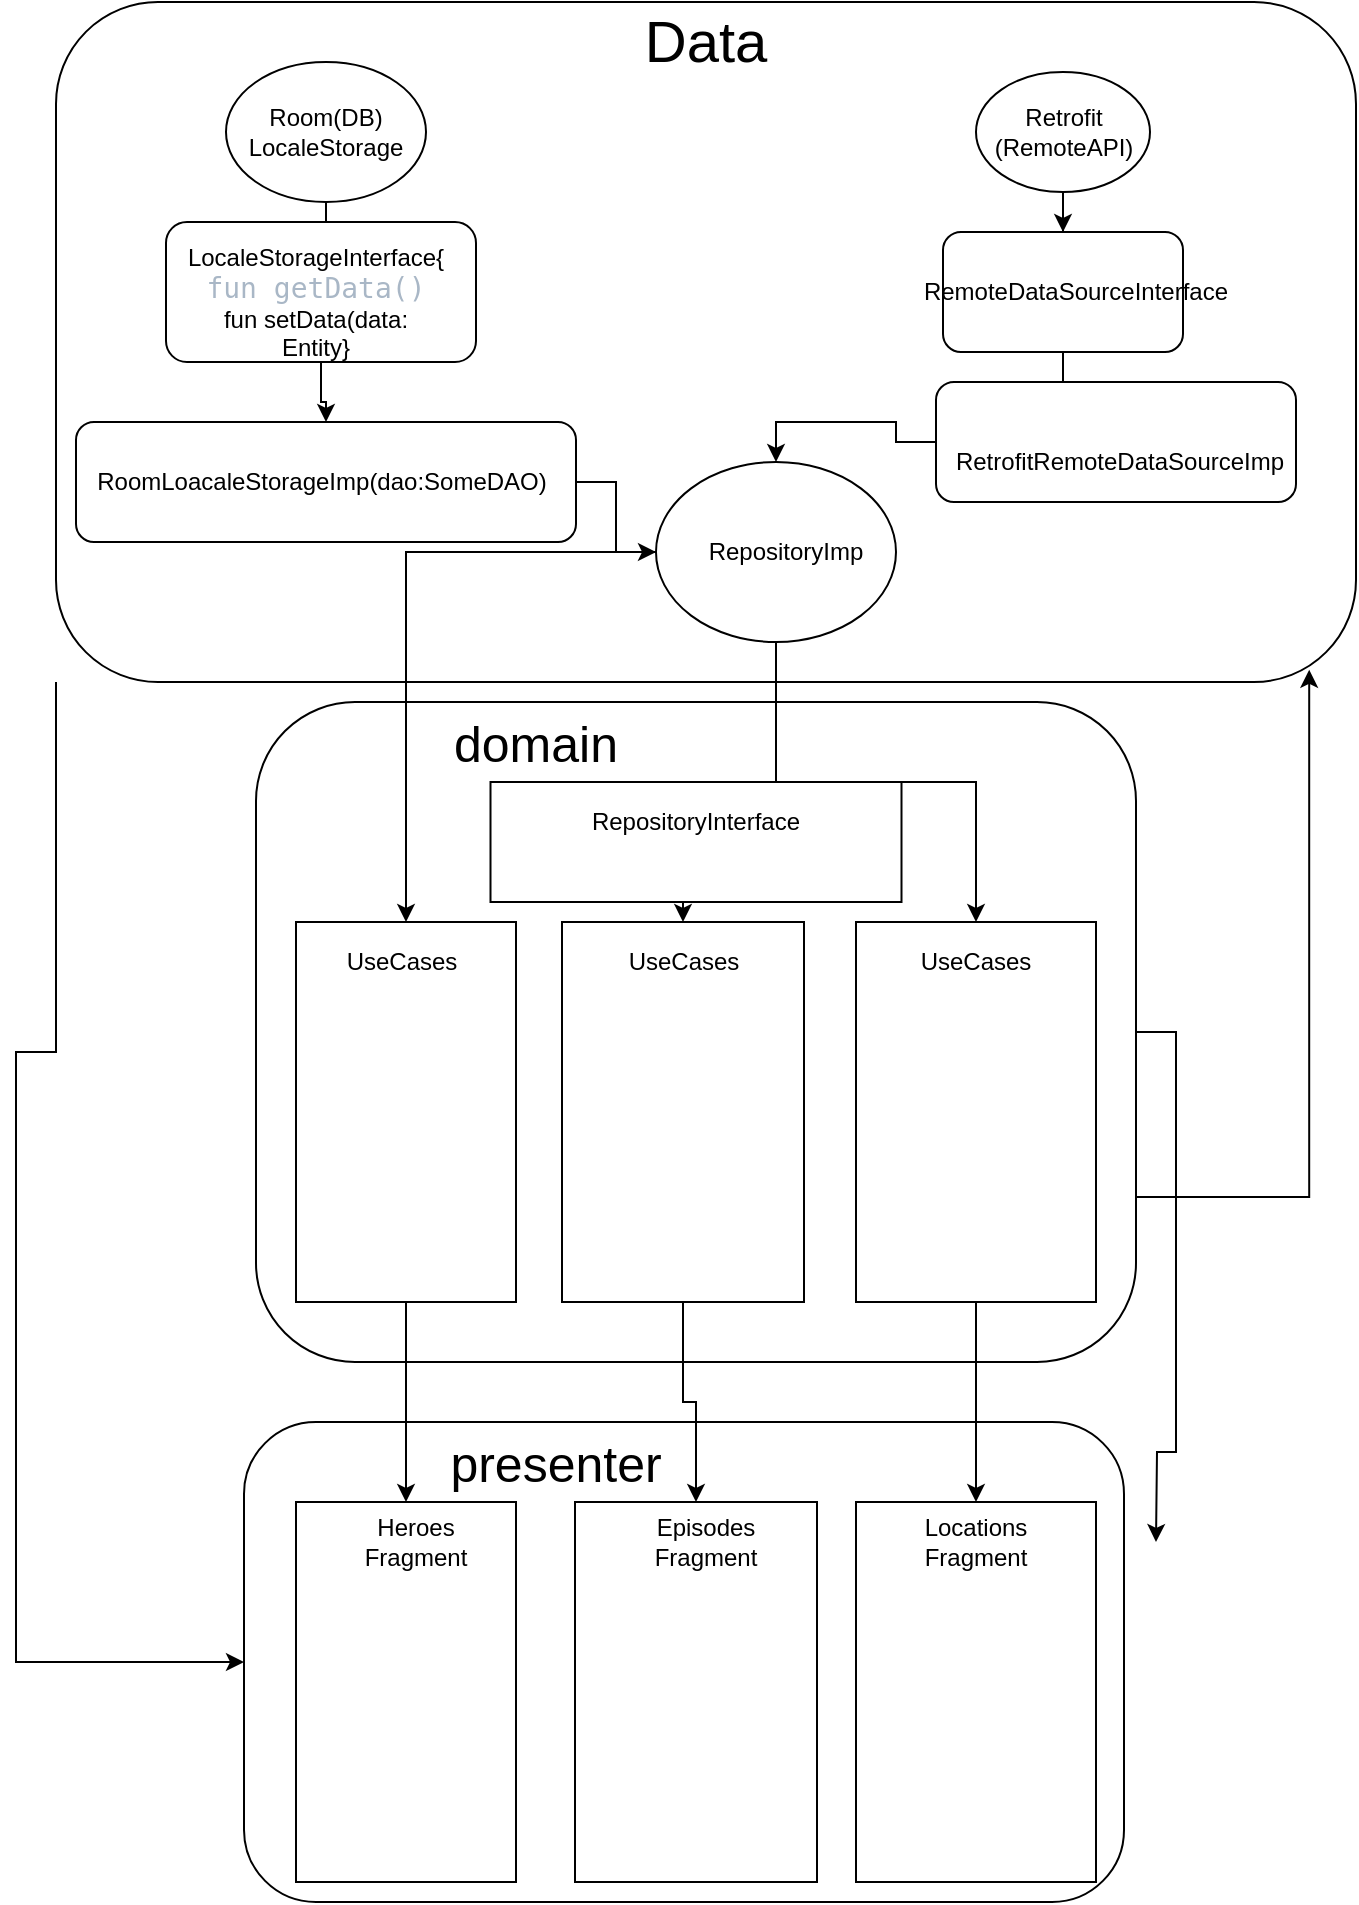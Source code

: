 <mxfile version="14.9.6" type="device"><diagram id="OWvIaVj84NvqQSADe4tT" name="Page-1"><mxGraphModel dx="1024" dy="592" grid="1" gridSize="10" guides="1" tooltips="1" connect="1" arrows="1" fold="1" page="1" pageScale="1" pageWidth="827" pageHeight="1169" background="none" math="0" shadow="0"><root><mxCell id="0"/><mxCell id="1" parent="0"/><mxCell id="-ODcnwUmra_OMwXNtyNO-1" value="" style="rounded=1;whiteSpace=wrap;html=1;" parent="1" vertex="1"><mxGeometry x="194" y="740" width="440" height="240" as="geometry"/></mxCell><mxCell id="-ODcnwUmra_OMwXNtyNO-76" style="edgeStyle=orthogonalEdgeStyle;rounded=0;orthogonalLoop=1;jettySize=auto;html=1;exitX=1;exitY=0.75;exitDx=0;exitDy=0;entryX=0.964;entryY=0.982;entryDx=0;entryDy=0;entryPerimeter=0;" parent="1" source="-ODcnwUmra_OMwXNtyNO-2" target="-ODcnwUmra_OMwXNtyNO-4" edge="1"><mxGeometry relative="1" as="geometry"/></mxCell><mxCell id="-ODcnwUmra_OMwXNtyNO-77" style="edgeStyle=orthogonalEdgeStyle;rounded=0;orthogonalLoop=1;jettySize=auto;html=1;" parent="1" source="-ODcnwUmra_OMwXNtyNO-2" edge="1"><mxGeometry relative="1" as="geometry"><mxPoint x="650" y="800.0" as="targetPoint"/></mxGeometry></mxCell><mxCell id="-ODcnwUmra_OMwXNtyNO-2" value="" style="rounded=1;whiteSpace=wrap;html=1;" parent="1" vertex="1"><mxGeometry x="200" y="380" width="440" height="330" as="geometry"/></mxCell><mxCell id="-ODcnwUmra_OMwXNtyNO-69" style="edgeStyle=orthogonalEdgeStyle;rounded=0;orthogonalLoop=1;jettySize=auto;html=1;exitX=0;exitY=1;exitDx=0;exitDy=0;entryX=0;entryY=0.5;entryDx=0;entryDy=0;" parent="1" source="-ODcnwUmra_OMwXNtyNO-4" target="-ODcnwUmra_OMwXNtyNO-1" edge="1"><mxGeometry relative="1" as="geometry"/></mxCell><mxCell id="-ODcnwUmra_OMwXNtyNO-4" value="" style="rounded=1;whiteSpace=wrap;html=1;" parent="1" vertex="1"><mxGeometry x="100" y="30" width="650" height="340" as="geometry"/></mxCell><mxCell id="-ODcnwUmra_OMwXNtyNO-6" value="&lt;font style=&quot;font-size: 29px&quot;&gt;Data&lt;/font&gt;" style="text;html=1;strokeColor=none;fillColor=none;align=center;verticalAlign=middle;whiteSpace=wrap;rounded=0;" parent="1" vertex="1"><mxGeometry x="405" y="40" width="40" height="20" as="geometry"/></mxCell><mxCell id="-ODcnwUmra_OMwXNtyNO-7" value="&lt;font style=&quot;font-size: 25px&quot;&gt;domain&lt;/font&gt;" style="text;html=1;strokeColor=none;fillColor=none;align=center;verticalAlign=middle;whiteSpace=wrap;rounded=0;" parent="1" vertex="1"><mxGeometry x="319.5" y="390" width="40" height="20" as="geometry"/></mxCell><mxCell id="-ODcnwUmra_OMwXNtyNO-8" value="&lt;font style=&quot;font-size: 25px&quot;&gt;presenter&lt;/font&gt;" style="text;html=1;strokeColor=none;fillColor=none;align=center;verticalAlign=middle;whiteSpace=wrap;rounded=0;" parent="1" vertex="1"><mxGeometry x="330" y="750" width="40" height="20" as="geometry"/></mxCell><mxCell id="-ODcnwUmra_OMwXNtyNO-9" value="" style="rounded=0;whiteSpace=wrap;html=1;" parent="1" vertex="1"><mxGeometry x="220" y="780" width="110" height="190" as="geometry"/></mxCell><mxCell id="-ODcnwUmra_OMwXNtyNO-10" value="" style="rounded=0;whiteSpace=wrap;html=1;" parent="1" vertex="1"><mxGeometry x="359.5" y="780" width="121" height="190" as="geometry"/></mxCell><mxCell id="-ODcnwUmra_OMwXNtyNO-11" value="" style="rounded=0;whiteSpace=wrap;html=1;" parent="1" vertex="1"><mxGeometry x="500" y="780" width="120" height="190" as="geometry"/></mxCell><mxCell id="-ODcnwUmra_OMwXNtyNO-12" value="Heroes Fragment" style="text;html=1;strokeColor=none;fillColor=none;align=center;verticalAlign=middle;whiteSpace=wrap;rounded=0;" parent="1" vertex="1"><mxGeometry x="260" y="790" width="40" height="20" as="geometry"/></mxCell><mxCell id="-ODcnwUmra_OMwXNtyNO-13" value="Episodes Fragment" style="text;html=1;strokeColor=none;fillColor=none;align=center;verticalAlign=middle;whiteSpace=wrap;rounded=0;" parent="1" vertex="1"><mxGeometry x="405" y="790" width="40" height="20" as="geometry"/></mxCell><mxCell id="-ODcnwUmra_OMwXNtyNO-14" value="Locations Fragment" style="text;html=1;strokeColor=none;fillColor=none;align=center;verticalAlign=middle;whiteSpace=wrap;rounded=0;" parent="1" vertex="1"><mxGeometry x="540" y="790" width="40" height="20" as="geometry"/></mxCell><mxCell id="-ODcnwUmra_OMwXNtyNO-53" style="edgeStyle=orthogonalEdgeStyle;rounded=0;orthogonalLoop=1;jettySize=auto;html=1;entryX=0.5;entryY=0;entryDx=0;entryDy=0;" parent="1" source="-ODcnwUmra_OMwXNtyNO-15" target="-ODcnwUmra_OMwXNtyNO-9" edge="1"><mxGeometry relative="1" as="geometry"/></mxCell><mxCell id="-ODcnwUmra_OMwXNtyNO-15" value="" style="rounded=0;whiteSpace=wrap;html=1;" parent="1" vertex="1"><mxGeometry x="220" y="490" width="110" height="190" as="geometry"/></mxCell><mxCell id="-ODcnwUmra_OMwXNtyNO-56" style="edgeStyle=orthogonalEdgeStyle;rounded=0;orthogonalLoop=1;jettySize=auto;html=1;entryX=0.5;entryY=0;entryDx=0;entryDy=0;" parent="1" source="-ODcnwUmra_OMwXNtyNO-17" target="-ODcnwUmra_OMwXNtyNO-10" edge="1"><mxGeometry relative="1" as="geometry"/></mxCell><mxCell id="-ODcnwUmra_OMwXNtyNO-17" value="" style="rounded=0;whiteSpace=wrap;html=1;" parent="1" vertex="1"><mxGeometry x="353" y="490" width="121" height="190" as="geometry"/></mxCell><mxCell id="-ODcnwUmra_OMwXNtyNO-55" style="edgeStyle=orthogonalEdgeStyle;rounded=0;orthogonalLoop=1;jettySize=auto;html=1;entryX=0.5;entryY=0;entryDx=0;entryDy=0;" parent="1" source="-ODcnwUmra_OMwXNtyNO-18" target="-ODcnwUmra_OMwXNtyNO-11" edge="1"><mxGeometry relative="1" as="geometry"/></mxCell><mxCell id="-ODcnwUmra_OMwXNtyNO-18" value="" style="rounded=0;whiteSpace=wrap;html=1;" parent="1" vertex="1"><mxGeometry x="500" y="490" width="120" height="190" as="geometry"/></mxCell><mxCell id="-ODcnwUmra_OMwXNtyNO-31" style="edgeStyle=orthogonalEdgeStyle;rounded=0;orthogonalLoop=1;jettySize=auto;html=1;" parent="1" source="-ODcnwUmra_OMwXNtyNO-21" target="-ODcnwUmra_OMwXNtyNO-26" edge="1"><mxGeometry relative="1" as="geometry"/></mxCell><mxCell id="-ODcnwUmra_OMwXNtyNO-21" value="" style="ellipse;whiteSpace=wrap;html=1;" parent="1" vertex="1"><mxGeometry x="185" y="60" width="100" height="70" as="geometry"/></mxCell><mxCell id="-ODcnwUmra_OMwXNtyNO-40" style="edgeStyle=orthogonalEdgeStyle;rounded=0;orthogonalLoop=1;jettySize=auto;html=1;" parent="1" source="-ODcnwUmra_OMwXNtyNO-22" target="-ODcnwUmra_OMwXNtyNO-28" edge="1"><mxGeometry relative="1" as="geometry"/></mxCell><mxCell id="-ODcnwUmra_OMwXNtyNO-22" value="" style="ellipse;whiteSpace=wrap;html=1;" parent="1" vertex="1"><mxGeometry x="560" y="65" width="87" height="60" as="geometry"/></mxCell><mxCell id="-ODcnwUmra_OMwXNtyNO-23" value="Room(DB)&lt;br&gt;LocaleStorage" style="text;html=1;strokeColor=none;fillColor=none;align=center;verticalAlign=middle;whiteSpace=wrap;rounded=0;" parent="1" vertex="1"><mxGeometry x="215" y="85" width="40" height="20" as="geometry"/></mxCell><mxCell id="-ODcnwUmra_OMwXNtyNO-24" value="Retrofit&lt;br&gt;(RemoteAPI)" style="text;html=1;strokeColor=none;fillColor=none;align=center;verticalAlign=middle;whiteSpace=wrap;rounded=0;" parent="1" vertex="1"><mxGeometry x="583.5" y="85" width="40" height="20" as="geometry"/></mxCell><mxCell id="-ODcnwUmra_OMwXNtyNO-35" style="edgeStyle=orthogonalEdgeStyle;rounded=0;orthogonalLoop=1;jettySize=auto;html=1;entryX=0.5;entryY=0;entryDx=0;entryDy=0;" parent="1" source="-ODcnwUmra_OMwXNtyNO-26" target="-ODcnwUmra_OMwXNtyNO-27" edge="1"><mxGeometry relative="1" as="geometry"/></mxCell><mxCell id="-ODcnwUmra_OMwXNtyNO-26" value="" style="rounded=1;whiteSpace=wrap;html=1;" parent="1" vertex="1"><mxGeometry x="155" y="140" width="155" height="70" as="geometry"/></mxCell><mxCell id="-ODcnwUmra_OMwXNtyNO-47" style="edgeStyle=orthogonalEdgeStyle;rounded=0;orthogonalLoop=1;jettySize=auto;html=1;entryX=0;entryY=0.5;entryDx=0;entryDy=0;" parent="1" source="-ODcnwUmra_OMwXNtyNO-27" target="-ODcnwUmra_OMwXNtyNO-43" edge="1"><mxGeometry relative="1" as="geometry"/></mxCell><mxCell id="-ODcnwUmra_OMwXNtyNO-27" value="" style="rounded=1;whiteSpace=wrap;html=1;" parent="1" vertex="1"><mxGeometry x="110" y="240" width="250" height="60" as="geometry"/></mxCell><mxCell id="-ODcnwUmra_OMwXNtyNO-42" style="edgeStyle=orthogonalEdgeStyle;rounded=0;orthogonalLoop=1;jettySize=auto;html=1;" parent="1" source="-ODcnwUmra_OMwXNtyNO-28" target="-ODcnwUmra_OMwXNtyNO-29" edge="1"><mxGeometry relative="1" as="geometry"/></mxCell><mxCell id="-ODcnwUmra_OMwXNtyNO-28" value="" style="rounded=1;whiteSpace=wrap;html=1;" parent="1" vertex="1"><mxGeometry x="543.5" y="145" width="120" height="60" as="geometry"/></mxCell><mxCell id="-ODcnwUmra_OMwXNtyNO-45" style="edgeStyle=orthogonalEdgeStyle;rounded=0;orthogonalLoop=1;jettySize=auto;html=1;entryX=0.5;entryY=0;entryDx=0;entryDy=0;" parent="1" source="-ODcnwUmra_OMwXNtyNO-29" target="-ODcnwUmra_OMwXNtyNO-43" edge="1"><mxGeometry relative="1" as="geometry"/></mxCell><mxCell id="-ODcnwUmra_OMwXNtyNO-29" value="" style="rounded=1;whiteSpace=wrap;html=1;" parent="1" vertex="1"><mxGeometry x="540" y="220" width="180" height="60" as="geometry"/></mxCell><mxCell id="-ODcnwUmra_OMwXNtyNO-32" value="LocaleStorageInterface{&lt;br&gt;&lt;span style=&quot;color: rgb(169 , 183 , 198) ; font-family: &amp;#34;jetbrains mono&amp;#34; , monospace ; font-size: 10.5pt&quot;&gt;&lt;span style=&quot;background-color: rgb(255 , 255 , 255)&quot;&gt;fun getData()&lt;/span&gt;&lt;br&gt;&lt;/span&gt;fun setData(data: Entity}" style="text;html=1;strokeColor=none;fillColor=none;align=center;verticalAlign=middle;whiteSpace=wrap;rounded=0;" parent="1" vertex="1"><mxGeometry x="210" y="170" width="40" height="20" as="geometry"/></mxCell><mxCell id="-ODcnwUmra_OMwXNtyNO-33" value="RoomLoacaleStorageImp(dao:SomeDAO)" style="text;html=1;strokeColor=none;fillColor=none;align=center;verticalAlign=middle;whiteSpace=wrap;rounded=0;" parent="1" vertex="1"><mxGeometry x="212.5" y="260" width="40" height="20" as="geometry"/></mxCell><mxCell id="-ODcnwUmra_OMwXNtyNO-38" value="RemoteDataSourceInterface" style="text;html=1;strokeColor=none;fillColor=none;align=center;verticalAlign=middle;whiteSpace=wrap;rounded=0;" parent="1" vertex="1"><mxGeometry x="590" y="165" width="40" height="20" as="geometry"/></mxCell><mxCell id="-ODcnwUmra_OMwXNtyNO-39" value="RetrofitRemoteDataSourceImp" style="text;html=1;strokeColor=none;fillColor=none;align=center;verticalAlign=middle;whiteSpace=wrap;rounded=0;" parent="1" vertex="1"><mxGeometry x="611.75" y="250" width="40" height="20" as="geometry"/></mxCell><mxCell id="-ODcnwUmra_OMwXNtyNO-50" style="edgeStyle=orthogonalEdgeStyle;rounded=0;orthogonalLoop=1;jettySize=auto;html=1;" parent="1" source="-ODcnwUmra_OMwXNtyNO-43" target="-ODcnwUmra_OMwXNtyNO-15" edge="1"><mxGeometry relative="1" as="geometry"/></mxCell><mxCell id="-ODcnwUmra_OMwXNtyNO-51" style="edgeStyle=orthogonalEdgeStyle;rounded=0;orthogonalLoop=1;jettySize=auto;html=1;" parent="1" source="-ODcnwUmra_OMwXNtyNO-43" target="-ODcnwUmra_OMwXNtyNO-17" edge="1"><mxGeometry relative="1" as="geometry"/></mxCell><mxCell id="-ODcnwUmra_OMwXNtyNO-52" style="edgeStyle=orthogonalEdgeStyle;rounded=0;orthogonalLoop=1;jettySize=auto;html=1;entryX=0.5;entryY=0;entryDx=0;entryDy=0;" parent="1" source="-ODcnwUmra_OMwXNtyNO-43" target="-ODcnwUmra_OMwXNtyNO-18" edge="1"><mxGeometry relative="1" as="geometry"/></mxCell><mxCell id="-ODcnwUmra_OMwXNtyNO-43" value="" style="ellipse;whiteSpace=wrap;html=1;" parent="1" vertex="1"><mxGeometry x="400" y="260" width="120" height="90" as="geometry"/></mxCell><mxCell id="-ODcnwUmra_OMwXNtyNO-44" value="RepositoryImp" style="text;html=1;strokeColor=none;fillColor=none;align=center;verticalAlign=middle;whiteSpace=wrap;rounded=0;" parent="1" vertex="1"><mxGeometry x="445" y="295" width="40" height="20" as="geometry"/></mxCell><mxCell id="-ODcnwUmra_OMwXNtyNO-61" value="UseCases" style="text;html=1;strokeColor=none;fillColor=none;align=center;verticalAlign=middle;whiteSpace=wrap;rounded=0;" parent="1" vertex="1"><mxGeometry x="540" y="500" width="40" height="20" as="geometry"/></mxCell><mxCell id="-ODcnwUmra_OMwXNtyNO-63" value="UseCases" style="text;html=1;strokeColor=none;fillColor=none;align=center;verticalAlign=middle;whiteSpace=wrap;rounded=0;" parent="1" vertex="1"><mxGeometry x="394" y="500" width="40" height="20" as="geometry"/></mxCell><mxCell id="-ODcnwUmra_OMwXNtyNO-64" value="UseCases" style="text;html=1;strokeColor=none;fillColor=none;align=center;verticalAlign=middle;whiteSpace=wrap;rounded=0;" parent="1" vertex="1"><mxGeometry x="252.5" y="500" width="40" height="20" as="geometry"/></mxCell><mxCell id="-ODcnwUmra_OMwXNtyNO-84" value="" style="rounded=0;whiteSpace=wrap;html=1;" parent="1" vertex="1"><mxGeometry x="317.25" y="420" width="205.5" height="60" as="geometry"/></mxCell><mxCell id="-ODcnwUmra_OMwXNtyNO-85" value="RepositoryInterface" style="text;html=1;strokeColor=none;fillColor=none;align=center;verticalAlign=middle;whiteSpace=wrap;rounded=0;" parent="1" vertex="1"><mxGeometry x="400" y="430" width="40" height="20" as="geometry"/></mxCell></root></mxGraphModel></diagram></mxfile>